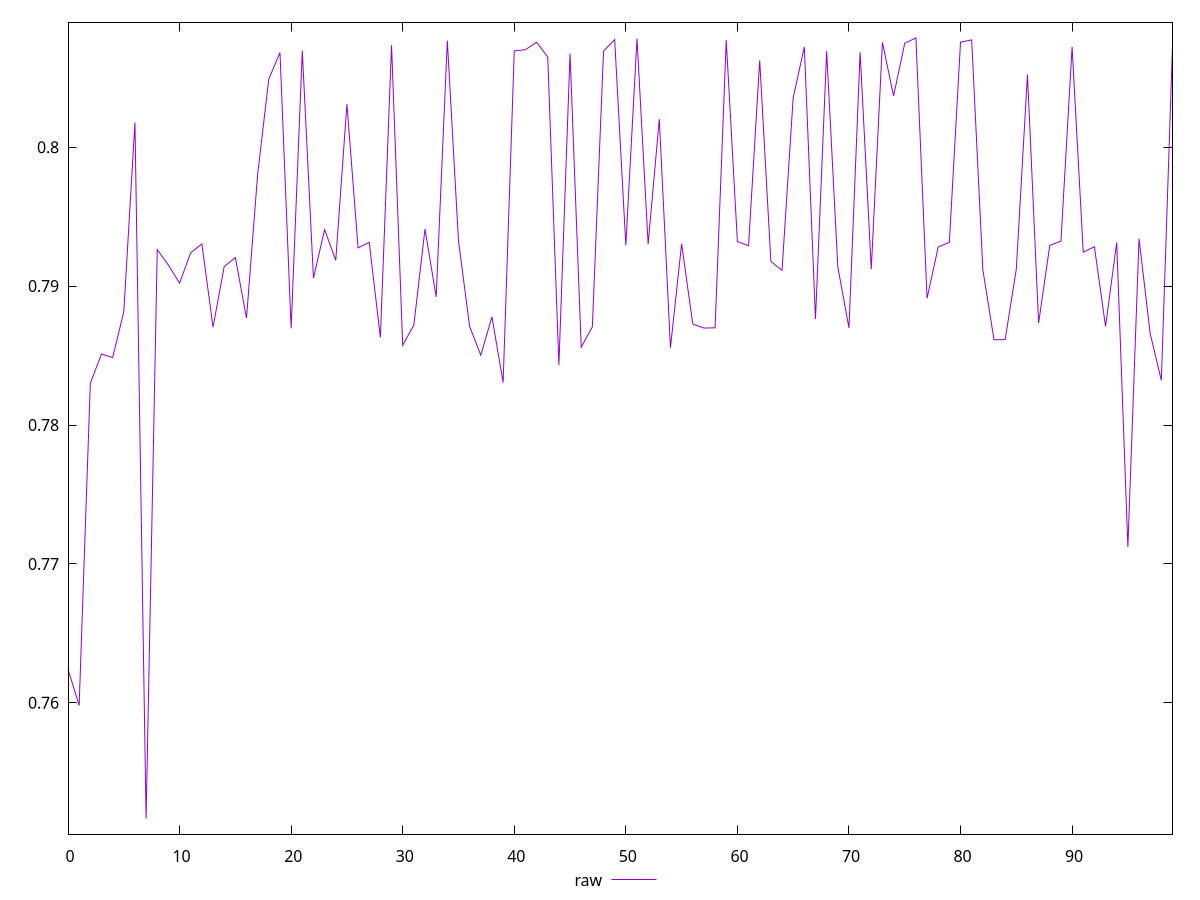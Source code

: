 reset

$raw <<EOF
0 0.7624229280533228
1 0.7598081335844035
2 0.7830009179599169
3 0.7851094190342319
4 0.7848573263299792
5 0.7881461322898238
6 0.8017762424974336
7 0.7516712718068209
8 0.7926296719220773
9 0.7915116746740439
10 0.7902175281790226
11 0.7924060061200187
12 0.7930332745087908
13 0.7870433245548877
14 0.7914111972443512
15 0.7920535833788784
16 0.7876957446844013
17 0.7980661239339573
18 0.8049050486138485
19 0.8068187110317545
20 0.7869561602547356
21 0.8069467770362998
22 0.7905736229791784
23 0.7940666108765033
24 0.791856584950154
25 0.8030961850794089
26 0.7927504914216752
27 0.7931501430414235
28 0.7863000546271488
29 0.8073458011581256
30 0.7857411714830452
31 0.787194604751633
32 0.7941076300891409
33 0.7892206428600197
34 0.8076744732746358
35 0.793255430254185
36 0.7870963931211479
37 0.7850255448510872
38 0.7877889235784268
39 0.7830534884717741
40 0.8069338264708211
41 0.8070177910344192
42 0.8075582504156695
43 0.8064912205579943
44 0.7843207472860736
45 0.8067390017078925
46 0.7856007705054587
47 0.7870718796307808
48 0.8069130030987999
49 0.8077491635966999
50 0.792934060590068
51 0.8078229162744585
52 0.7930190750471736
53 0.8020203891880375
54 0.78555915697947
55 0.7930472495496886
56 0.787272833703832
57 0.7869792410520524
58 0.7869984894311335
59 0.8077069589871632
60 0.7932102657108007
61 0.7929051629725001
62 0.8062502562195375
63 0.7917775447111972
64 0.7911270344556744
65 0.8035542181058074
66 0.807222966636413
67 0.787627493618479
68 0.806902070346655
69 0.7913905261563993
70 0.7869876788454797
71 0.8068378341979209
72 0.7912256740592473
73 0.8075453484784951
74 0.8036937150495147
75 0.8074826057665676
76 0.8078676274335282
77 0.789117439699767
78 0.7928152416899742
79 0.793154769228409
80 0.8075647882928111
81 0.8077229713499533
82 0.7911890337839499
83 0.7861389812147799
84 0.7861517004575933
85 0.7912186118822401
86 0.8052298895193291
87 0.7873450028777371
88 0.7929316451230983
89 0.7932359879327211
90 0.8072206955771292
91 0.7924386058584598
92 0.7928356475678972
93 0.7870983419953468
94 0.7931343536618211
95 0.7712182606640141
96 0.7934101610440547
97 0.78658895670953
98 0.7832114857900357
99 0.8072693052267728
EOF

set key outside below
set xrange [0:99]
set yrange [0.7505473446942867:0.8089915545460624]
set trange [0.7505473446942867:0.8089915545460624]
set terminal svg size 640, 500 enhanced background rgb 'white'
set output "report_00017_2021-02-10T15-08-03.406Z/meta/pScore/samples/pages+cached+noadtech+nomedia+nocss/raw/values.svg"

plot $raw title "raw" with line

reset
